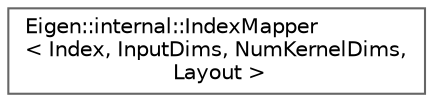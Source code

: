 digraph "类继承关系图"
{
 // LATEX_PDF_SIZE
  bgcolor="transparent";
  edge [fontname=Helvetica,fontsize=10,labelfontname=Helvetica,labelfontsize=10];
  node [fontname=Helvetica,fontsize=10,shape=box,height=0.2,width=0.4];
  rankdir="LR";
  Node0 [id="Node000000",label="Eigen::internal::IndexMapper\l\< Index, InputDims, NumKernelDims,\l Layout \>",height=0.2,width=0.4,color="grey40", fillcolor="white", style="filled",URL="$class_eigen_1_1internal_1_1_index_mapper.html",tooltip=" "];
}
